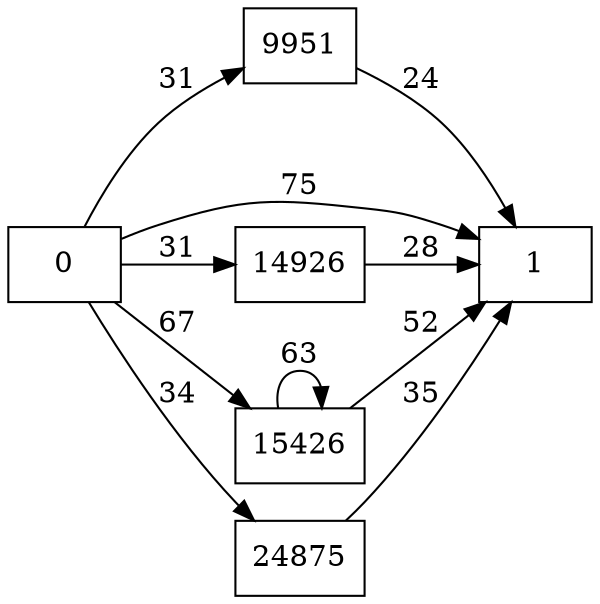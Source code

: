 digraph {
	graph [rankdir=LR]
	node [shape=rectangle]
	9951 -> 1 [label=24]
	14926 -> 1 [label=28]
	15426 -> 15426 [label=63]
	15426 -> 1 [label=52]
	24875 -> 1 [label=35]
	0 -> 1 [label=75]
	0 -> 9951 [label=31]
	0 -> 14926 [label=31]
	0 -> 15426 [label=67]
	0 -> 24875 [label=34]
}
